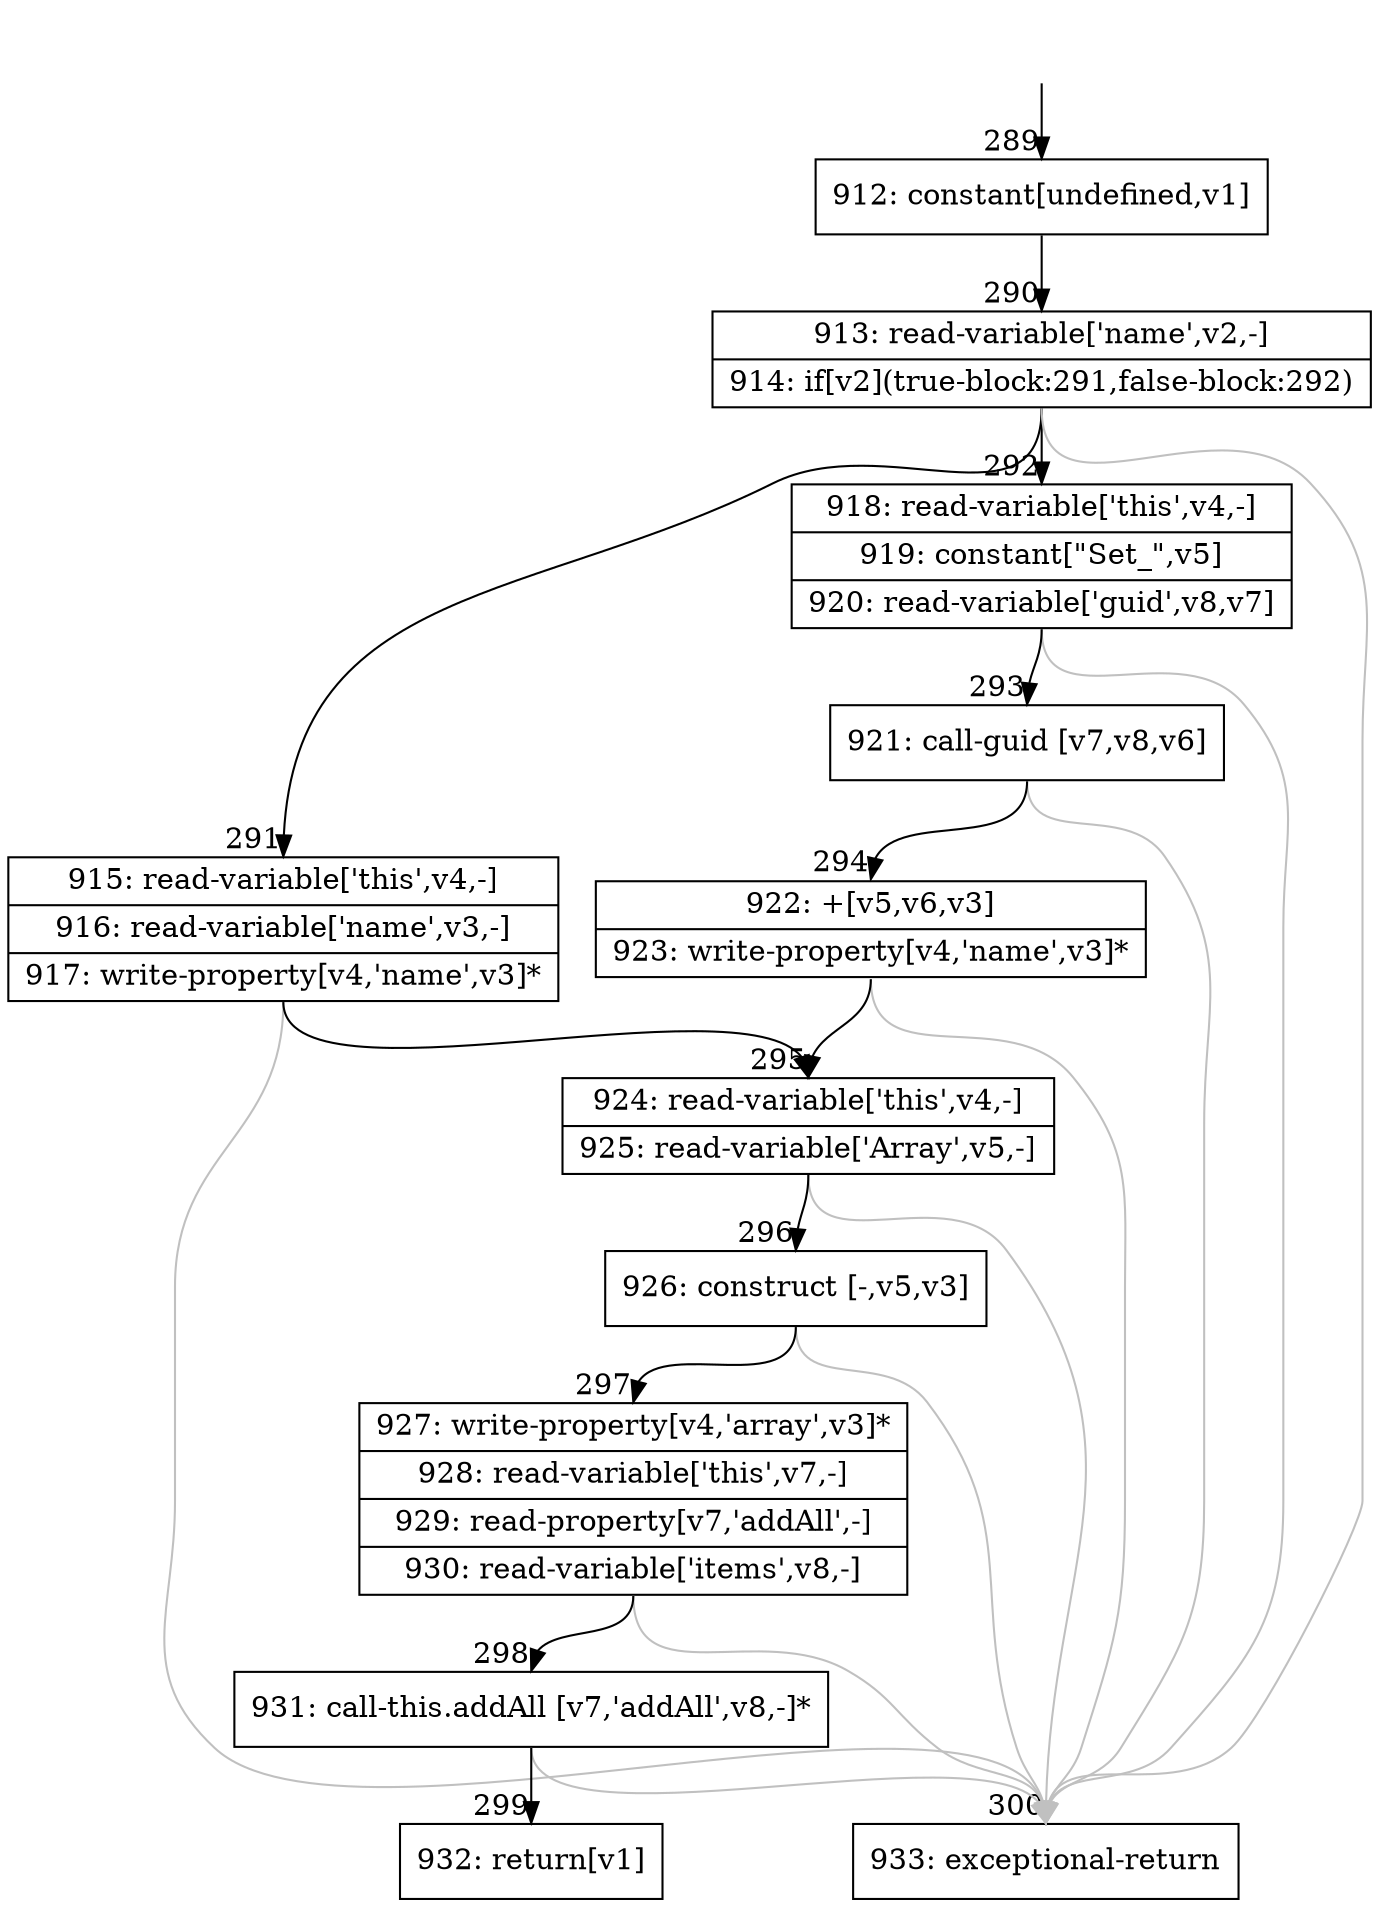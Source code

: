 digraph {
rankdir="TD"
BB_entry29[shape=none,label=""];
BB_entry29 -> BB289 [tailport=s, headport=n, headlabel="    289"]
BB289 [shape=record label="{912: constant[undefined,v1]}" ] 
BB289 -> BB290 [tailport=s, headport=n, headlabel="      290"]
BB290 [shape=record label="{913: read-variable['name',v2,-]|914: if[v2](true-block:291,false-block:292)}" ] 
BB290 -> BB291 [tailport=s, headport=n, headlabel="      291"]
BB290 -> BB292 [tailport=s, headport=n, headlabel="      292"]
BB290 -> BB300 [tailport=s, headport=n, color=gray, headlabel="      300"]
BB291 [shape=record label="{915: read-variable['this',v4,-]|916: read-variable['name',v3,-]|917: write-property[v4,'name',v3]*}" ] 
BB291 -> BB295 [tailport=s, headport=n, headlabel="      295"]
BB291 -> BB300 [tailport=s, headport=n, color=gray]
BB292 [shape=record label="{918: read-variable['this',v4,-]|919: constant[\"Set_\",v5]|920: read-variable['guid',v8,v7]}" ] 
BB292 -> BB293 [tailport=s, headport=n, headlabel="      293"]
BB292 -> BB300 [tailport=s, headport=n, color=gray]
BB293 [shape=record label="{921: call-guid [v7,v8,v6]}" ] 
BB293 -> BB294 [tailport=s, headport=n, headlabel="      294"]
BB293 -> BB300 [tailport=s, headport=n, color=gray]
BB294 [shape=record label="{922: +[v5,v6,v3]|923: write-property[v4,'name',v3]*}" ] 
BB294 -> BB295 [tailport=s, headport=n]
BB294 -> BB300 [tailport=s, headport=n, color=gray]
BB295 [shape=record label="{924: read-variable['this',v4,-]|925: read-variable['Array',v5,-]}" ] 
BB295 -> BB296 [tailport=s, headport=n, headlabel="      296"]
BB295 -> BB300 [tailport=s, headport=n, color=gray]
BB296 [shape=record label="{926: construct [-,v5,v3]}" ] 
BB296 -> BB297 [tailport=s, headport=n, headlabel="      297"]
BB296 -> BB300 [tailport=s, headport=n, color=gray]
BB297 [shape=record label="{927: write-property[v4,'array',v3]*|928: read-variable['this',v7,-]|929: read-property[v7,'addAll',-]|930: read-variable['items',v8,-]}" ] 
BB297 -> BB298 [tailport=s, headport=n, headlabel="      298"]
BB297 -> BB300 [tailport=s, headport=n, color=gray]
BB298 [shape=record label="{931: call-this.addAll [v7,'addAll',v8,-]*}" ] 
BB298 -> BB299 [tailport=s, headport=n, headlabel="      299"]
BB298 -> BB300 [tailport=s, headport=n, color=gray]
BB299 [shape=record label="{932: return[v1]}" ] 
BB300 [shape=record label="{933: exceptional-return}" ] 
//#$~ 265
}
